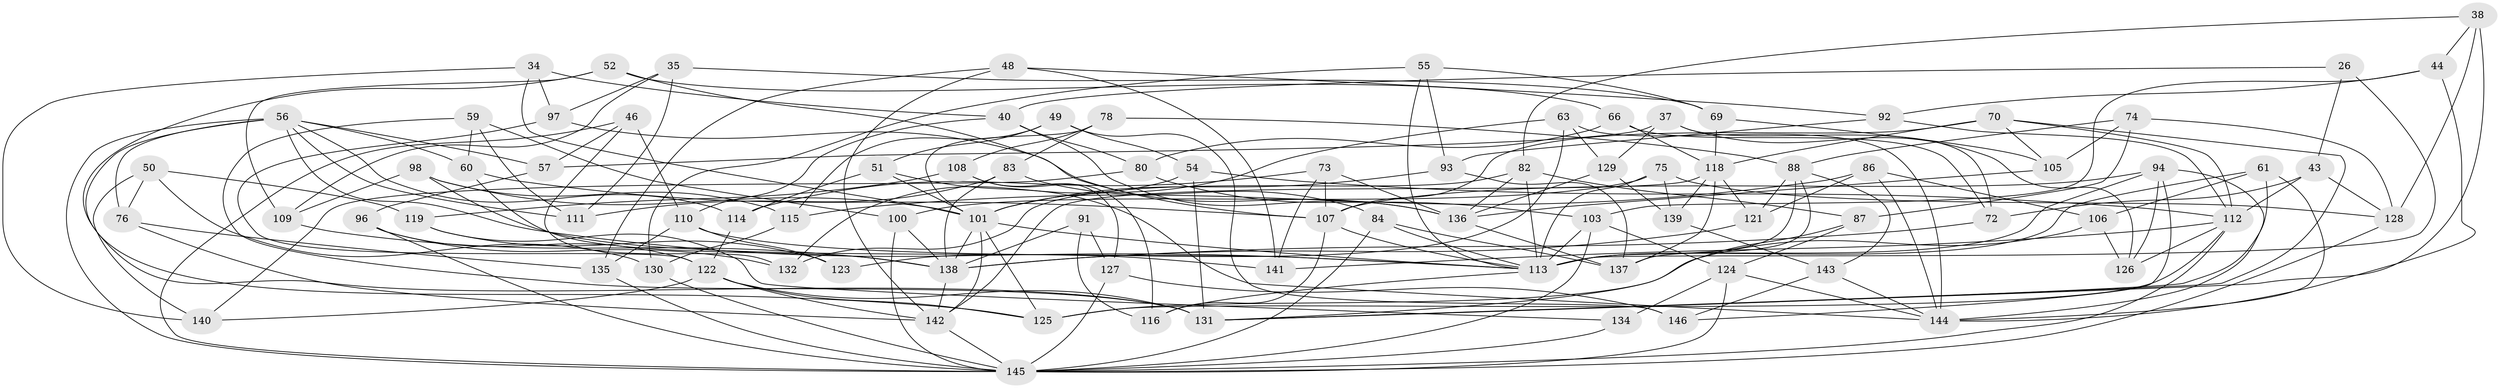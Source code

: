 // original degree distribution, {4: 1.0}
// Generated by graph-tools (version 1.1) at 2025/03/03/04/25 22:03:59]
// undirected, 87 vertices, 209 edges
graph export_dot {
graph [start="1"]
  node [color=gray90,style=filled];
  26 [super="+14"];
  34;
  35;
  37;
  38;
  40 [super="+6"];
  43;
  44;
  46;
  48;
  49;
  50;
  51;
  52;
  54;
  55;
  56 [super="+11+12"];
  57;
  59;
  60;
  61;
  63;
  66;
  69;
  70 [super="+15"];
  72;
  73;
  74;
  75;
  76;
  78;
  80;
  82 [super="+45"];
  83;
  84;
  86;
  87;
  88 [super="+30"];
  91;
  92;
  93;
  94 [super="+71"];
  96;
  97;
  98;
  100 [super="+29"];
  101 [super="+58+65"];
  103 [super="+95"];
  105;
  106;
  107 [super="+17"];
  108;
  109;
  110 [super="+99"];
  111;
  112 [super="+3+67"];
  113 [super="+104+42+85"];
  114 [super="+62"];
  115;
  116 [super="+47"];
  118 [super="+16"];
  119;
  121;
  122 [super="+120+102"];
  123;
  124 [super="+79"];
  125 [super="+33"];
  126;
  127;
  128 [super="+68"];
  129;
  130;
  131 [super="+24+117"];
  132;
  134;
  135;
  136 [super="+20+90"];
  137 [super="+133"];
  138 [super="+81"];
  139;
  140;
  141;
  142 [super="+53"];
  143;
  144 [super="+9+77"];
  145 [super="+64+21+39+27+36"];
  146;
  26 -- 43;
  26 -- 40 [weight=2];
  26 -- 113 [weight=3];
  34 -- 40;
  34 -- 140;
  34 -- 97;
  34 -- 101;
  35 -- 97;
  35 -- 109;
  35 -- 111;
  35 -- 69;
  37 -- 129;
  37 -- 72;
  37 -- 126;
  37 -- 57;
  38 -- 82;
  38 -- 44;
  38 -- 128;
  38 -- 131;
  40 -- 80;
  40 -- 136;
  40 -- 110;
  43 -- 72;
  43 -- 128;
  43 -- 112;
  44 -- 92;
  44 -- 103;
  44 -- 144;
  46 -- 132;
  46 -- 57;
  46 -- 110;
  46 -- 145;
  48 -- 135;
  48 -- 141;
  48 -- 92;
  48 -- 142;
  49 -- 115;
  49 -- 51;
  49 -- 54;
  49 -- 146;
  50 -- 119;
  50 -- 76;
  50 -- 140;
  50 -- 130;
  51 -- 144;
  51 -- 101;
  51 -- 114;
  52 -- 66;
  52 -- 109;
  52 -- 107;
  52 -- 131;
  54 -- 131;
  54 -- 132;
  54 -- 112;
  55 -- 130;
  55 -- 93;
  55 -- 69;
  55 -- 113;
  56 -- 60;
  56 -- 57;
  56 -- 145;
  56 -- 111;
  56 -- 113;
  56 -- 114;
  56 -- 76;
  56 -- 125;
  57 -- 96;
  59 -- 100;
  59 -- 60;
  59 -- 111;
  59 -- 131;
  60 -- 107;
  60 -- 138;
  61 -- 106;
  61 -- 131;
  61 -- 144;
  61 -- 113;
  63 -- 123;
  63 -- 129;
  63 -- 144;
  63 -- 101;
  66 -- 72;
  66 -- 80;
  66 -- 118;
  69 -- 105;
  69 -- 118;
  70 -- 112;
  70 -- 105;
  70 -- 118 [weight=2];
  70 -- 107;
  70 -- 131;
  72 -- 138;
  73 -- 107;
  73 -- 114;
  73 -- 141;
  73 -- 136;
  74 -- 87;
  74 -- 105;
  74 -- 128;
  74 -- 88;
  75 -- 128;
  75 -- 139;
  75 -- 113;
  75 -- 100;
  76 -- 142;
  76 -- 135;
  78 -- 83;
  78 -- 108;
  78 -- 101;
  78 -- 88;
  80 -- 103;
  80 -- 140;
  82 -- 132;
  82 -- 113 [weight=2];
  82 -- 87;
  82 -- 136;
  83 -- 111;
  83 -- 84;
  83 -- 138;
  84 -- 113;
  84 -- 137;
  84 -- 145;
  86 -- 115;
  86 -- 121;
  86 -- 106;
  86 -- 144;
  87 -- 124;
  87 -- 131;
  88 -- 121;
  88 -- 113 [weight=3];
  88 -- 137;
  88 -- 143;
  91 -- 116 [weight=2];
  91 -- 127;
  91 -- 138;
  92 -- 93;
  92 -- 112;
  93 -- 137;
  93 -- 101;
  94 -- 146;
  94 -- 144;
  94 -- 113 [weight=2];
  94 -- 126;
  94 -- 107;
  96 -- 145;
  96 -- 132;
  96 -- 122;
  97 -- 136;
  97 -- 122;
  98 -- 141;
  98 -- 115;
  98 -- 109;
  98 -- 101;
  100 -- 145 [weight=2];
  100 -- 138 [weight=2];
  101 -- 113 [weight=2];
  101 -- 138;
  101 -- 125 [weight=2];
  101 -- 142;
  103 -- 113 [weight=2];
  103 -- 124;
  103 -- 145;
  105 -- 136;
  106 -- 126;
  106 -- 125;
  107 -- 116 [weight=2];
  107 -- 113;
  108 -- 119;
  108 -- 127;
  108 -- 116;
  109 -- 138;
  110 -- 135;
  110 -- 123 [weight=2];
  110 -- 113;
  112 -- 126;
  112 -- 141;
  112 -- 145;
  112 -- 125;
  113 -- 116;
  114 -- 122 [weight=3];
  115 -- 130;
  118 -- 121;
  118 -- 139;
  118 -- 137;
  118 -- 142;
  119 -- 134;
  119 -- 123;
  121 -- 138;
  122 -- 142 [weight=2];
  122 -- 131 [weight=3];
  122 -- 125;
  122 -- 140;
  124 -- 134 [weight=2];
  124 -- 144;
  124 -- 145;
  127 -- 146;
  127 -- 145;
  128 -- 145 [weight=2];
  129 -- 139;
  129 -- 136;
  130 -- 145;
  134 -- 145;
  135 -- 145;
  136 -- 137 [weight=2];
  138 -- 142;
  139 -- 143;
  142 -- 145;
  143 -- 146;
  143 -- 144;
}
